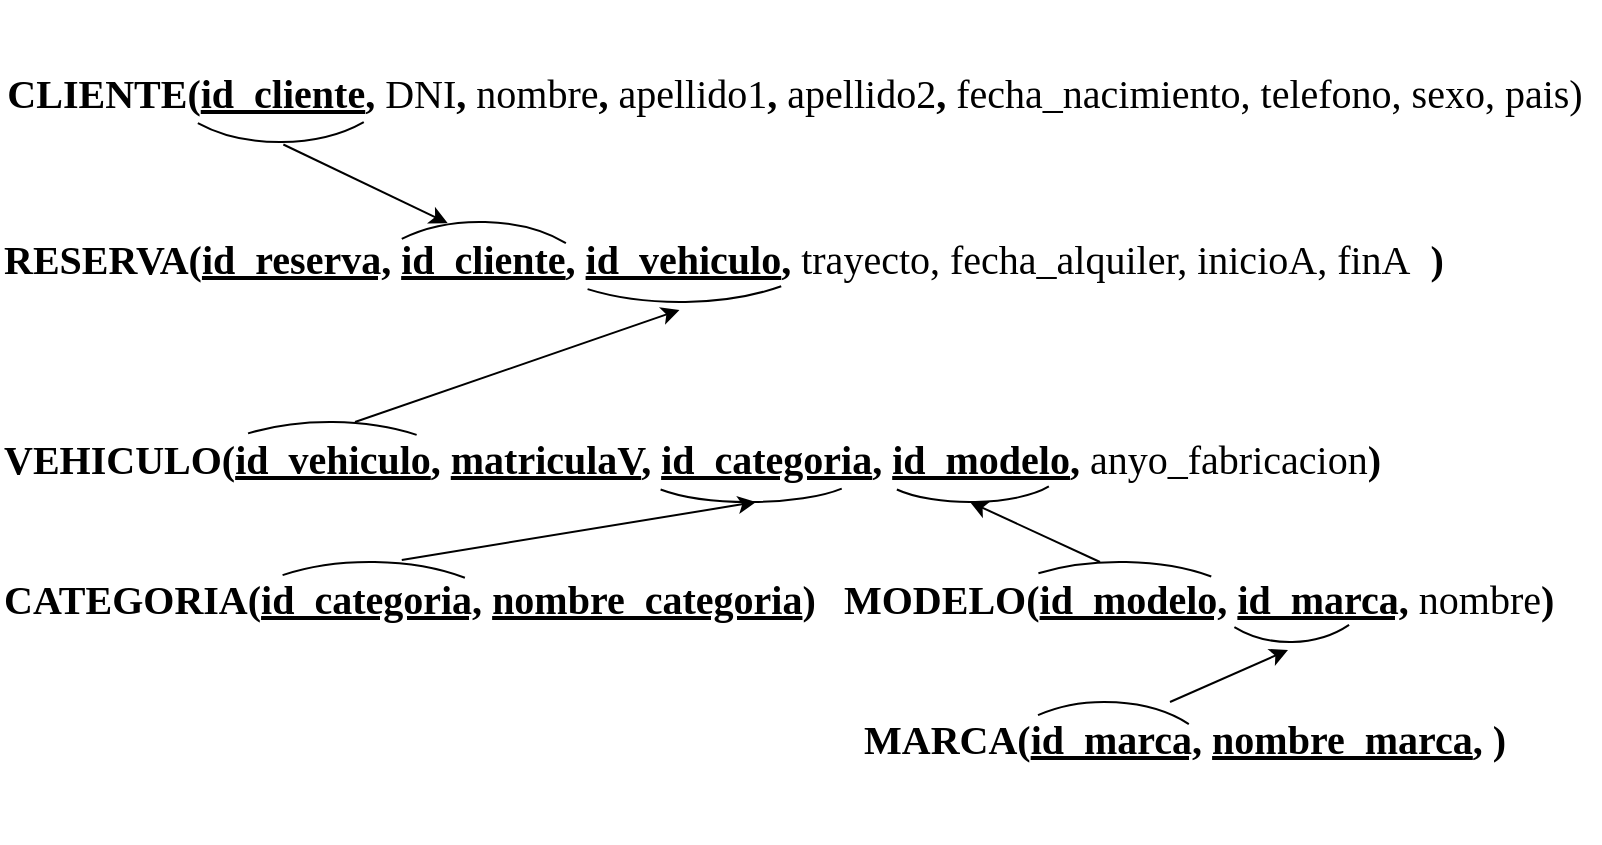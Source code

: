 <mxfile version="20.8.5" type="github">
  <diagram id="kEw_2ZZjud_J4hwYAVpJ" name="Página-1">
    <mxGraphModel dx="1434" dy="764" grid="1" gridSize="10" guides="1" tooltips="1" connect="1" arrows="1" fold="1" page="1" pageScale="1" pageWidth="827" pageHeight="1169" math="0" shadow="0">
      <root>
        <mxCell id="0" />
        <mxCell id="1" parent="0" />
        <mxCell id="o8uN_uvWkEPwUaVzKneg-1" value="&lt;font style=&quot;font-size: 20px;&quot; face=&quot;Times New Roman&quot;&gt;&lt;b&gt;CLIENTE(&lt;/b&gt;&lt;u style=&quot;font-weight: bold;&quot;&gt;id_cliente&lt;/u&gt;&lt;b&gt;, &lt;/b&gt;DNI&lt;b&gt;,&amp;nbsp;&lt;/b&gt;nombre&lt;b&gt;, &lt;/b&gt;apellido1&lt;b&gt;, &lt;/b&gt;apellido2&lt;b&gt;,&amp;nbsp;&lt;/b&gt;fecha_nacimiento, telefono, sexo, pais)&amp;nbsp;&lt;/font&gt;" style="text;html=1;strokeColor=none;fillColor=none;align=center;verticalAlign=middle;whiteSpace=wrap;rounded=0;" parent="1" vertex="1">
          <mxGeometry x="10" y="120" width="800" height="30" as="geometry" />
        </mxCell>
        <mxCell id="o8uN_uvWkEPwUaVzKneg-2" value="&lt;div style=&quot;text-align: center;&quot;&gt;&lt;b&gt;VEHICULO(&lt;u&gt;id_vehiculo&lt;/u&gt;,&amp;nbsp;&lt;u&gt;matriculaV&lt;/u&gt;, &lt;u&gt;id_categoria&lt;/u&gt;, &lt;u&gt;id_modelo&lt;/u&gt;, &lt;/b&gt;anyo_fabricacion&lt;b&gt;)&lt;/b&gt;&lt;/div&gt;" style="text;whiteSpace=wrap;html=1;fontSize=20;fontFamily=Times New Roman;" parent="1" vertex="1">
          <mxGeometry x="10" y="300" width="710" height="70" as="geometry" />
        </mxCell>
        <mxCell id="o8uN_uvWkEPwUaVzKneg-3" value="&lt;div style=&quot;text-align: center;&quot;&gt;&lt;b&gt;RESERVA(&lt;u&gt;id_reserva,&lt;/u&gt;&amp;nbsp;&lt;u&gt;id_cliente&lt;/u&gt;, &lt;u&gt;id_vehiculo&lt;/u&gt;, &lt;/b&gt;trayecto, fecha_alquiler, inicioA, finA&lt;b&gt;&amp;nbsp;&amp;nbsp;&lt;/b&gt;&lt;b&gt;)&lt;/b&gt;&lt;/div&gt;" style="text;whiteSpace=wrap;html=1;fontSize=20;fontFamily=Times New Roman;" parent="1" vertex="1">
          <mxGeometry x="10" y="200" width="760" height="40" as="geometry" />
        </mxCell>
        <mxCell id="o8uN_uvWkEPwUaVzKneg-5" value="" style="verticalLabelPosition=bottom;verticalAlign=top;html=1;shape=mxgraph.basic.arc;startAngle=0.377;endAngle=0.62;fontFamily=Times New Roman;fontSize=20;" parent="1" vertex="1">
          <mxGeometry x="90" y="90" width="120" height="70" as="geometry" />
        </mxCell>
        <mxCell id="o8uN_uvWkEPwUaVzKneg-6" value="" style="verticalLabelPosition=bottom;verticalAlign=top;html=1;shape=mxgraph.basic.arc;startAngle=0.887;endAngle=0.127;fontFamily=Times New Roman;fontSize=20;" parent="1" vertex="1">
          <mxGeometry x="190" y="200" width="120" height="70" as="geometry" />
        </mxCell>
        <mxCell id="o8uN_uvWkEPwUaVzKneg-9" value="" style="endArrow=classic;html=1;rounded=0;fontFamily=Times New Roman;fontSize=20;entryX=0.365;entryY=0.008;entryDx=0;entryDy=0;entryPerimeter=0;exitX=0.514;exitY=1.018;exitDx=0;exitDy=0;exitPerimeter=0;" parent="1" source="o8uN_uvWkEPwUaVzKneg-5" target="o8uN_uvWkEPwUaVzKneg-6" edge="1">
          <mxGeometry width="50" height="50" relative="1" as="geometry">
            <mxPoint x="90" y="160" as="sourcePoint" />
            <mxPoint x="140" y="180" as="targetPoint" />
          </mxGeometry>
        </mxCell>
        <mxCell id="o8uN_uvWkEPwUaVzKneg-12" value="" style="verticalLabelPosition=bottom;verticalAlign=top;html=1;shape=mxgraph.basic.arc;startAngle=0.391;endAngle=0.598;fontFamily=Times New Roman;fontSize=20;" parent="1" vertex="1">
          <mxGeometry x="270" y="170" width="160" height="70" as="geometry" />
        </mxCell>
        <mxCell id="o8uN_uvWkEPwUaVzKneg-13" value="" style="verticalLabelPosition=bottom;verticalAlign=top;html=1;shape=mxgraph.basic.arc;startAngle=0.908;endAngle=0.098;fontFamily=Times New Roman;fontSize=20;" parent="1" vertex="1">
          <mxGeometry x="100" y="300" width="150" height="70" as="geometry" />
        </mxCell>
        <mxCell id="o8uN_uvWkEPwUaVzKneg-14" value="" style="endArrow=classic;html=1;rounded=0;fontFamily=Times New Roman;fontSize=20;entryX=0.447;entryY=1.1;entryDx=0;entryDy=0;entryPerimeter=0;exitX=0.25;exitY=0;exitDx=0;exitDy=0;" parent="1" source="o8uN_uvWkEPwUaVzKneg-2" target="o8uN_uvWkEPwUaVzKneg-3" edge="1">
          <mxGeometry width="50" height="50" relative="1" as="geometry">
            <mxPoint x="350" y="280" as="sourcePoint" />
            <mxPoint x="329.81" y="286.67" as="targetPoint" />
          </mxGeometry>
        </mxCell>
        <mxCell id="o8uN_uvWkEPwUaVzKneg-15" value="&lt;div style=&quot;text-align: center;&quot;&gt;&lt;b&gt;MODELO(&lt;/b&gt;&lt;u style=&quot;font-weight: bold;&quot;&gt;id_modelo,&lt;/u&gt;&amp;nbsp;&lt;b&gt;&lt;u&gt;id_marca,&lt;/u&gt;&amp;nbsp;&lt;/b&gt;nombre&lt;b&gt;)&lt;/b&gt;&lt;/div&gt;" style="text;whiteSpace=wrap;html=1;fontSize=20;fontFamily=Times New Roman;" parent="1" vertex="1">
          <mxGeometry x="430" y="370" width="310" height="50" as="geometry" />
        </mxCell>
        <mxCell id="o8uN_uvWkEPwUaVzKneg-16" value="&lt;div style=&quot;text-align: center;&quot;&gt;&lt;b&gt;CATEGORIA(&lt;/b&gt;&lt;u style=&quot;font-weight: bold;&quot;&gt;id_categoria,&lt;/u&gt;&lt;b&gt;&amp;nbsp;&lt;/b&gt;&lt;u&gt;&lt;b&gt;nombre_categoria&lt;/b&gt;&lt;/u&gt;&lt;b&gt;)&lt;/b&gt;&lt;/div&gt;" style="text;whiteSpace=wrap;html=1;fontSize=20;fontFamily=Times New Roman;" parent="1" vertex="1">
          <mxGeometry x="10" y="370" width="310" height="50" as="geometry" />
        </mxCell>
        <mxCell id="o8uN_uvWkEPwUaVzKneg-17" value="" style="verticalLabelPosition=bottom;verticalAlign=top;html=1;shape=mxgraph.basic.arc;startAngle=0.343;endAngle=0.651;fontFamily=Times New Roman;fontSize=20;" parent="1" vertex="1">
          <mxGeometry x="330" y="310" width="110" height="30" as="geometry" />
        </mxCell>
        <mxCell id="o8uN_uvWkEPwUaVzKneg-19" value="" style="verticalLabelPosition=bottom;verticalAlign=top;html=1;shape=mxgraph.basic.arc;startAngle=0.901;endAngle=0.109;fontFamily=Times New Roman;fontSize=20;" parent="1" vertex="1">
          <mxGeometry x="120" y="370" width="150" height="70" as="geometry" />
        </mxCell>
        <mxCell id="o8uN_uvWkEPwUaVzKneg-21" value="" style="verticalLabelPosition=bottom;verticalAlign=top;html=1;shape=mxgraph.basic.arc;startAngle=0.33;endAngle=0.651;fontFamily=Times New Roman;fontSize=20;" parent="1" vertex="1">
          <mxGeometry x="450" y="310" width="90" height="30" as="geometry" />
        </mxCell>
        <mxCell id="o8uN_uvWkEPwUaVzKneg-22" value="" style="verticalLabelPosition=bottom;verticalAlign=top;html=1;shape=mxgraph.basic.arc;startAngle=0.901;endAngle=0.113;fontFamily=Times New Roman;fontSize=20;" parent="1" vertex="1">
          <mxGeometry x="500" y="370" width="140" height="60" as="geometry" />
        </mxCell>
        <mxCell id="o8uN_uvWkEPwUaVzKneg-23" value="" style="endArrow=classic;html=1;rounded=0;fontFamily=Times New Roman;fontSize=20;entryX=0.5;entryY=1;entryDx=0;entryDy=0;entryPerimeter=0;" parent="1" target="o8uN_uvWkEPwUaVzKneg-21" edge="1">
          <mxGeometry width="50" height="50" relative="1" as="geometry">
            <mxPoint x="560" y="370" as="sourcePoint" />
            <mxPoint x="530" y="350" as="targetPoint" />
          </mxGeometry>
        </mxCell>
        <mxCell id="o8uN_uvWkEPwUaVzKneg-24" value="&lt;div style=&quot;text-align: center;&quot;&gt;&lt;b&gt;MARCA(&lt;/b&gt;&lt;u style=&quot;font-weight: bold;&quot;&gt;id_marca,&lt;/u&gt;&amp;nbsp;&lt;u&gt;&lt;b&gt;nombre_marca&lt;/b&gt;&lt;/u&gt;&lt;u style=&quot;font-weight: bold;&quot;&gt;,&lt;/u&gt;&lt;b&gt;&amp;nbsp;)&lt;/b&gt;&lt;/div&gt;" style="text;whiteSpace=wrap;html=1;fontSize=20;fontFamily=Times New Roman;" parent="1" vertex="1">
          <mxGeometry x="440" y="440" width="310" height="50" as="geometry" />
        </mxCell>
        <mxCell id="o8uN_uvWkEPwUaVzKneg-25" value="" style="verticalLabelPosition=bottom;verticalAlign=top;html=1;shape=mxgraph.basic.arc;startAngle=0.386;endAngle=0.606;fontFamily=Times New Roman;fontSize=20;" parent="1" vertex="1">
          <mxGeometry x="610" y="340" width="90" height="70" as="geometry" />
        </mxCell>
        <mxCell id="o8uN_uvWkEPwUaVzKneg-26" value="" style="verticalLabelPosition=bottom;verticalAlign=top;html=1;shape=mxgraph.basic.arc;startAngle=0.901;endAngle=0.13;fontFamily=Times New Roman;fontSize=20;" parent="1" vertex="1">
          <mxGeometry x="505" y="440" width="115" height="70" as="geometry" />
        </mxCell>
        <mxCell id="o8uN_uvWkEPwUaVzKneg-27" value="" style="endArrow=classic;html=1;rounded=0;fontFamily=Times New Roman;fontSize=20;entryX=0.489;entryY=1.057;entryDx=0;entryDy=0;entryPerimeter=0;exitX=0.5;exitY=0;exitDx=0;exitDy=0;" parent="1" source="o8uN_uvWkEPwUaVzKneg-24" target="o8uN_uvWkEPwUaVzKneg-25" edge="1">
          <mxGeometry width="50" height="50" relative="1" as="geometry">
            <mxPoint x="670" y="430" as="sourcePoint" />
            <mxPoint x="490" y="510" as="targetPoint" />
          </mxGeometry>
        </mxCell>
        <mxCell id="lDtOOoaFi8bO41n_rQbP-1" value="" style="endArrow=classic;html=1;rounded=0;fontFamily=Times New Roman;fontSize=20;entryX=0.527;entryY=1;entryDx=0;entryDy=0;entryPerimeter=0;exitX=0.648;exitY=-0.02;exitDx=0;exitDy=0;exitPerimeter=0;" edge="1" parent="1" source="o8uN_uvWkEPwUaVzKneg-16" target="o8uN_uvWkEPwUaVzKneg-17">
          <mxGeometry width="50" height="50" relative="1" as="geometry">
            <mxPoint x="280" y="370" as="sourcePoint" />
            <mxPoint x="432.22" y="314" as="targetPoint" />
          </mxGeometry>
        </mxCell>
      </root>
    </mxGraphModel>
  </diagram>
</mxfile>
